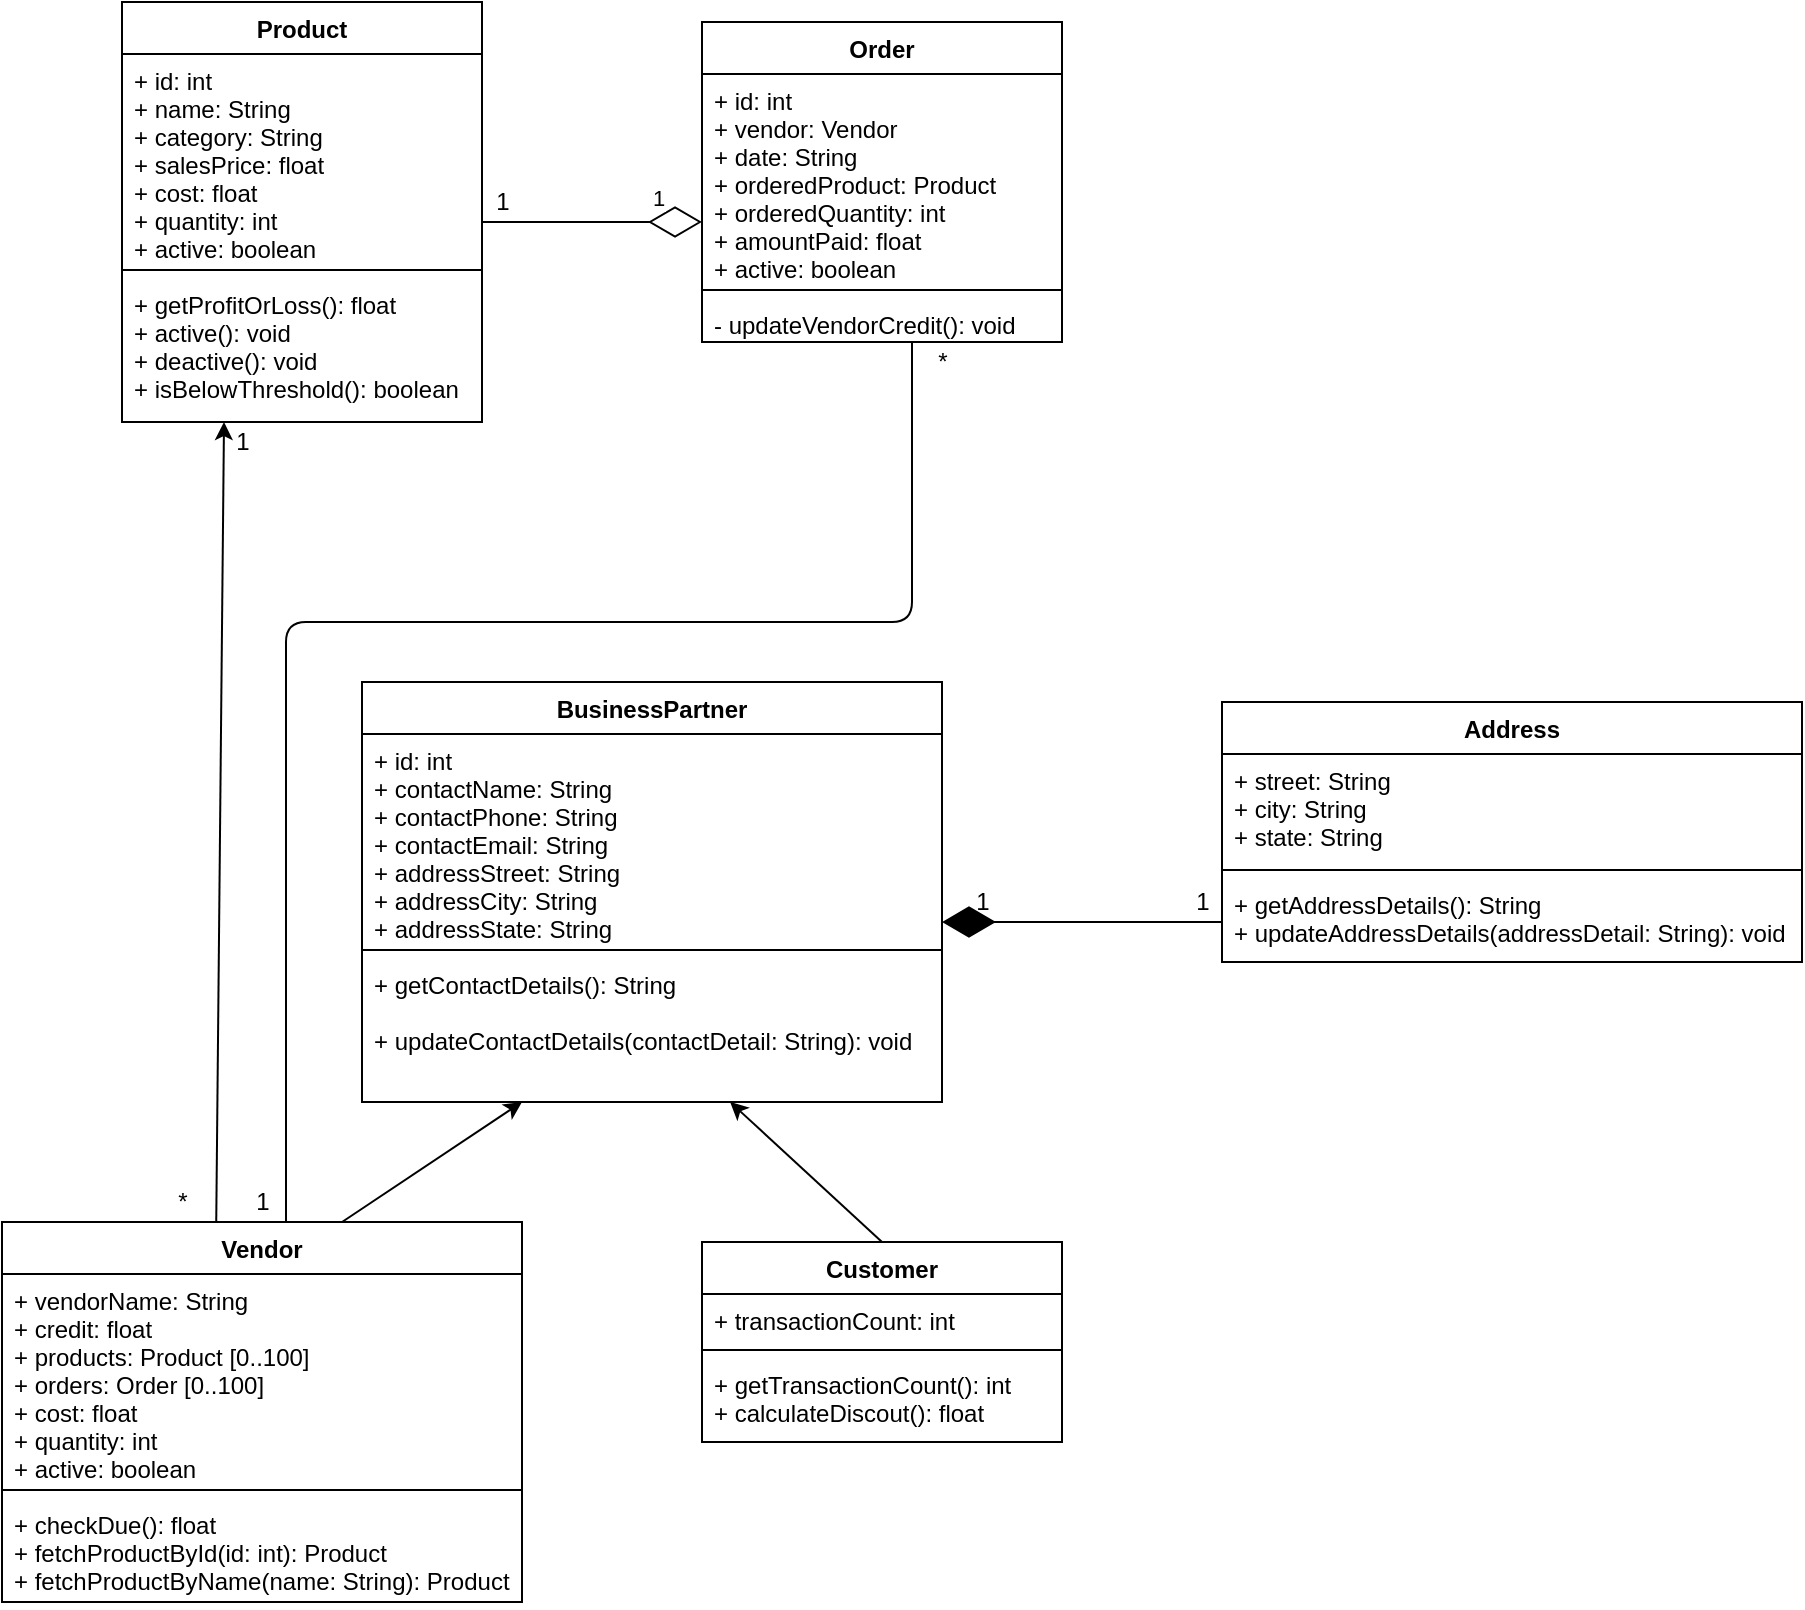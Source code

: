 <mxfile version="13.9.6" type="github">
  <diagram id="Sxu4pXp09hELaXPSLeRT" name="Page-1">
    <mxGraphModel dx="1321" dy="588" grid="1" gridSize="10" guides="1" tooltips="1" connect="1" arrows="1" fold="1" page="1" pageScale="1" pageWidth="850" pageHeight="1100" math="0" shadow="0">
      <root>
        <mxCell id="0" />
        <mxCell id="1" parent="0" />
        <mxCell id="JrEcrLvlnjna0W5F3_U9-2" value="Product" style="swimlane;fontStyle=1;align=center;verticalAlign=top;childLayout=stackLayout;horizontal=1;startSize=26;horizontalStack=0;resizeParent=1;resizeParentMax=0;resizeLast=0;collapsible=1;marginBottom=0;" vertex="1" parent="1">
          <mxGeometry x="100" y="90" width="180" height="210" as="geometry">
            <mxRectangle x="100" y="90" width="100" height="26" as="alternateBounds" />
          </mxGeometry>
        </mxCell>
        <mxCell id="JrEcrLvlnjna0W5F3_U9-8" value="+ id: int&#xa;+ name: String&#xa;+ category: String&#xa;+ salesPrice: float&#xa;+ cost: float&#xa;+ quantity: int&#xa;+ active: boolean" style="text;strokeColor=none;fillColor=none;align=left;verticalAlign=top;spacingLeft=4;spacingRight=4;overflow=hidden;rotatable=0;points=[[0,0.5],[1,0.5]];portConstraint=eastwest;" vertex="1" parent="JrEcrLvlnjna0W5F3_U9-2">
          <mxGeometry y="26" width="180" height="104" as="geometry" />
        </mxCell>
        <mxCell id="JrEcrLvlnjna0W5F3_U9-4" value="" style="line;strokeWidth=1;fillColor=none;align=left;verticalAlign=middle;spacingTop=-1;spacingLeft=3;spacingRight=3;rotatable=0;labelPosition=right;points=[];portConstraint=eastwest;" vertex="1" parent="JrEcrLvlnjna0W5F3_U9-2">
          <mxGeometry y="130" width="180" height="8" as="geometry" />
        </mxCell>
        <mxCell id="JrEcrLvlnjna0W5F3_U9-7" value="+ getProfitOrLoss(): float&#xa;+ active(): void&#xa;+ deactive(): void&#xa;+ isBelowThreshold(): boolean" style="text;strokeColor=none;fillColor=none;align=left;verticalAlign=top;spacingLeft=4;spacingRight=4;overflow=hidden;rotatable=0;points=[[0,0.5],[1,0.5]];portConstraint=eastwest;" vertex="1" parent="JrEcrLvlnjna0W5F3_U9-2">
          <mxGeometry y="138" width="180" height="72" as="geometry" />
        </mxCell>
        <mxCell id="JrEcrLvlnjna0W5F3_U9-11" value="Order" style="swimlane;fontStyle=1;align=center;verticalAlign=top;childLayout=stackLayout;horizontal=1;startSize=26;horizontalStack=0;resizeParent=1;resizeParentMax=0;resizeLast=0;collapsible=1;marginBottom=0;" vertex="1" parent="1">
          <mxGeometry x="390" y="100" width="180" height="160" as="geometry">
            <mxRectangle x="100" y="90" width="100" height="26" as="alternateBounds" />
          </mxGeometry>
        </mxCell>
        <mxCell id="JrEcrLvlnjna0W5F3_U9-12" value="+ id: int&#xa;+ vendor: Vendor&#xa;+ date: String&#xa;+ orderedProduct: Product&#xa;+ orderedQuantity: int&#xa;+ amountPaid: float&#xa;+ active: boolean" style="text;strokeColor=none;fillColor=none;align=left;verticalAlign=top;spacingLeft=4;spacingRight=4;overflow=hidden;rotatable=0;points=[[0,0.5],[1,0.5]];portConstraint=eastwest;" vertex="1" parent="JrEcrLvlnjna0W5F3_U9-11">
          <mxGeometry y="26" width="180" height="104" as="geometry" />
        </mxCell>
        <mxCell id="JrEcrLvlnjna0W5F3_U9-13" value="" style="line;strokeWidth=1;fillColor=none;align=left;verticalAlign=middle;spacingTop=-1;spacingLeft=3;spacingRight=3;rotatable=0;labelPosition=right;points=[];portConstraint=eastwest;" vertex="1" parent="JrEcrLvlnjna0W5F3_U9-11">
          <mxGeometry y="130" width="180" height="8" as="geometry" />
        </mxCell>
        <mxCell id="JrEcrLvlnjna0W5F3_U9-14" value="- updateVendorCredit(): void" style="text;strokeColor=none;fillColor=none;align=left;verticalAlign=top;spacingLeft=4;spacingRight=4;overflow=hidden;rotatable=0;points=[[0,0.5],[1,0.5]];portConstraint=eastwest;" vertex="1" parent="JrEcrLvlnjna0W5F3_U9-11">
          <mxGeometry y="138" width="180" height="22" as="geometry" />
        </mxCell>
        <mxCell id="JrEcrLvlnjna0W5F3_U9-15" value="Vendor" style="swimlane;fontStyle=1;align=center;verticalAlign=top;childLayout=stackLayout;horizontal=1;startSize=26;horizontalStack=0;resizeParent=1;resizeParentMax=0;resizeLast=0;collapsible=1;marginBottom=0;" vertex="1" parent="1">
          <mxGeometry x="40" y="700" width="260" height="190" as="geometry">
            <mxRectangle x="100" y="90" width="100" height="26" as="alternateBounds" />
          </mxGeometry>
        </mxCell>
        <mxCell id="JrEcrLvlnjna0W5F3_U9-16" value="+ vendorName: String&#xa;+ credit: float&#xa;+ products: Product [0..100]&#xa;+ orders: Order [0..100]&#xa;+ cost: float&#xa;+ quantity: int&#xa;+ active: boolean" style="text;strokeColor=none;fillColor=none;align=left;verticalAlign=top;spacingLeft=4;spacingRight=4;overflow=hidden;rotatable=0;points=[[0,0.5],[1,0.5]];portConstraint=eastwest;" vertex="1" parent="JrEcrLvlnjna0W5F3_U9-15">
          <mxGeometry y="26" width="260" height="104" as="geometry" />
        </mxCell>
        <mxCell id="JrEcrLvlnjna0W5F3_U9-17" value="" style="line;strokeWidth=1;fillColor=none;align=left;verticalAlign=middle;spacingTop=-1;spacingLeft=3;spacingRight=3;rotatable=0;labelPosition=right;points=[];portConstraint=eastwest;" vertex="1" parent="JrEcrLvlnjna0W5F3_U9-15">
          <mxGeometry y="130" width="260" height="8" as="geometry" />
        </mxCell>
        <mxCell id="JrEcrLvlnjna0W5F3_U9-18" value="+ checkDue(): float&#xa;+ fetchProductById(id: int): Product&#xa;+ fetchProductByName(name: String): Product" style="text;strokeColor=none;fillColor=none;align=left;verticalAlign=top;spacingLeft=4;spacingRight=4;overflow=hidden;rotatable=0;points=[[0,0.5],[1,0.5]];portConstraint=eastwest;" vertex="1" parent="JrEcrLvlnjna0W5F3_U9-15">
          <mxGeometry y="138" width="260" height="52" as="geometry" />
        </mxCell>
        <mxCell id="JrEcrLvlnjna0W5F3_U9-19" value="Address" style="swimlane;fontStyle=1;align=center;verticalAlign=top;childLayout=stackLayout;horizontal=1;startSize=26;horizontalStack=0;resizeParent=1;resizeParentMax=0;resizeLast=0;collapsible=1;marginBottom=0;" vertex="1" parent="1">
          <mxGeometry x="650" y="440" width="290" height="130" as="geometry">
            <mxRectangle x="100" y="90" width="100" height="26" as="alternateBounds" />
          </mxGeometry>
        </mxCell>
        <mxCell id="JrEcrLvlnjna0W5F3_U9-20" value="+ street: String&#xa;+ city: String&#xa;+ state: String" style="text;strokeColor=none;fillColor=none;align=left;verticalAlign=top;spacingLeft=4;spacingRight=4;overflow=hidden;rotatable=0;points=[[0,0.5],[1,0.5]];portConstraint=eastwest;" vertex="1" parent="JrEcrLvlnjna0W5F3_U9-19">
          <mxGeometry y="26" width="290" height="54" as="geometry" />
        </mxCell>
        <mxCell id="JrEcrLvlnjna0W5F3_U9-21" value="" style="line;strokeWidth=1;fillColor=none;align=left;verticalAlign=middle;spacingTop=-1;spacingLeft=3;spacingRight=3;rotatable=0;labelPosition=right;points=[];portConstraint=eastwest;" vertex="1" parent="JrEcrLvlnjna0W5F3_U9-19">
          <mxGeometry y="80" width="290" height="8" as="geometry" />
        </mxCell>
        <mxCell id="JrEcrLvlnjna0W5F3_U9-22" value="+ getAddressDetails(): String&#xa;+ updateAddressDetails(addressDetail: String): void" style="text;strokeColor=none;fillColor=none;align=left;verticalAlign=top;spacingLeft=4;spacingRight=4;overflow=hidden;rotatable=0;points=[[0,0.5],[1,0.5]];portConstraint=eastwest;" vertex="1" parent="JrEcrLvlnjna0W5F3_U9-19">
          <mxGeometry y="88" width="290" height="42" as="geometry" />
        </mxCell>
        <mxCell id="JrEcrLvlnjna0W5F3_U9-23" value="BusinessPartner" style="swimlane;fontStyle=1;align=center;verticalAlign=top;childLayout=stackLayout;horizontal=1;startSize=26;horizontalStack=0;resizeParent=1;resizeParentMax=0;resizeLast=0;collapsible=1;marginBottom=0;" vertex="1" parent="1">
          <mxGeometry x="220" y="430" width="290" height="210" as="geometry">
            <mxRectangle x="100" y="90" width="100" height="26" as="alternateBounds" />
          </mxGeometry>
        </mxCell>
        <mxCell id="JrEcrLvlnjna0W5F3_U9-24" value="+ id: int&#xa;+ contactName: String&#xa;+ contactPhone: String&#xa;+ contactEmail: String&#xa;+ addressStreet: String&#xa;+ addressCity: String&#xa;+ addressState: String" style="text;strokeColor=none;fillColor=none;align=left;verticalAlign=top;spacingLeft=4;spacingRight=4;overflow=hidden;rotatable=0;points=[[0,0.5],[1,0.5]];portConstraint=eastwest;" vertex="1" parent="JrEcrLvlnjna0W5F3_U9-23">
          <mxGeometry y="26" width="290" height="104" as="geometry" />
        </mxCell>
        <mxCell id="JrEcrLvlnjna0W5F3_U9-25" value="" style="line;strokeWidth=1;fillColor=none;align=left;verticalAlign=middle;spacingTop=-1;spacingLeft=3;spacingRight=3;rotatable=0;labelPosition=right;points=[];portConstraint=eastwest;" vertex="1" parent="JrEcrLvlnjna0W5F3_U9-23">
          <mxGeometry y="130" width="290" height="8" as="geometry" />
        </mxCell>
        <mxCell id="JrEcrLvlnjna0W5F3_U9-26" value="+ getContactDetails(): String&#xa;&#xa;+ updateContactDetails(contactDetail: String): void&#xa;" style="text;strokeColor=none;fillColor=none;align=left;verticalAlign=top;spacingLeft=4;spacingRight=4;overflow=hidden;rotatable=0;points=[[0,0.5],[1,0.5]];portConstraint=eastwest;" vertex="1" parent="JrEcrLvlnjna0W5F3_U9-23">
          <mxGeometry y="138" width="290" height="72" as="geometry" />
        </mxCell>
        <mxCell id="JrEcrLvlnjna0W5F3_U9-27" value="" style="endArrow=diamondThin;endFill=0;endSize=24;html=1;" edge="1" parent="1">
          <mxGeometry width="160" relative="1" as="geometry">
            <mxPoint x="280" y="200" as="sourcePoint" />
            <mxPoint x="390" y="200" as="targetPoint" />
          </mxGeometry>
        </mxCell>
        <mxCell id="JrEcrLvlnjna0W5F3_U9-29" value="1" style="edgeLabel;html=1;align=center;verticalAlign=middle;resizable=0;points=[];" vertex="1" connectable="0" parent="JrEcrLvlnjna0W5F3_U9-27">
          <mxGeometry x="0.6" y="12" relative="1" as="geometry">
            <mxPoint as="offset" />
          </mxGeometry>
        </mxCell>
        <mxCell id="JrEcrLvlnjna0W5F3_U9-28" value="1" style="text;html=1;align=center;verticalAlign=middle;resizable=0;points=[];autosize=1;" vertex="1" parent="1">
          <mxGeometry x="280" y="180" width="20" height="20" as="geometry" />
        </mxCell>
        <mxCell id="JrEcrLvlnjna0W5F3_U9-31" value="Customer" style="swimlane;fontStyle=1;align=center;verticalAlign=top;childLayout=stackLayout;horizontal=1;startSize=26;horizontalStack=0;resizeParent=1;resizeParentMax=0;resizeLast=0;collapsible=1;marginBottom=0;" vertex="1" parent="1">
          <mxGeometry x="390" y="710" width="180" height="100" as="geometry">
            <mxRectangle x="100" y="90" width="100" height="26" as="alternateBounds" />
          </mxGeometry>
        </mxCell>
        <mxCell id="JrEcrLvlnjna0W5F3_U9-32" value="+ transactionCount: int" style="text;strokeColor=none;fillColor=none;align=left;verticalAlign=top;spacingLeft=4;spacingRight=4;overflow=hidden;rotatable=0;points=[[0,0.5],[1,0.5]];portConstraint=eastwest;" vertex="1" parent="JrEcrLvlnjna0W5F3_U9-31">
          <mxGeometry y="26" width="180" height="24" as="geometry" />
        </mxCell>
        <mxCell id="JrEcrLvlnjna0W5F3_U9-33" value="" style="line;strokeWidth=1;fillColor=none;align=left;verticalAlign=middle;spacingTop=-1;spacingLeft=3;spacingRight=3;rotatable=0;labelPosition=right;points=[];portConstraint=eastwest;" vertex="1" parent="JrEcrLvlnjna0W5F3_U9-31">
          <mxGeometry y="50" width="180" height="8" as="geometry" />
        </mxCell>
        <mxCell id="JrEcrLvlnjna0W5F3_U9-34" value="+ getTransactionCount(): int&#xa;+ calculateDiscout(): float" style="text;strokeColor=none;fillColor=none;align=left;verticalAlign=top;spacingLeft=4;spacingRight=4;overflow=hidden;rotatable=0;points=[[0,0.5],[1,0.5]];portConstraint=eastwest;" vertex="1" parent="JrEcrLvlnjna0W5F3_U9-31">
          <mxGeometry y="58" width="180" height="42" as="geometry" />
        </mxCell>
        <mxCell id="JrEcrLvlnjna0W5F3_U9-35" value="" style="endArrow=diamondThin;endFill=1;endSize=24;html=1;" edge="1" parent="1">
          <mxGeometry width="160" relative="1" as="geometry">
            <mxPoint x="650" y="550" as="sourcePoint" />
            <mxPoint x="510" y="550" as="targetPoint" />
          </mxGeometry>
        </mxCell>
        <mxCell id="JrEcrLvlnjna0W5F3_U9-36" value="1" style="text;html=1;align=center;verticalAlign=middle;resizable=0;points=[];autosize=1;" vertex="1" parent="1">
          <mxGeometry x="630" y="530" width="20" height="20" as="geometry" />
        </mxCell>
        <mxCell id="JrEcrLvlnjna0W5F3_U9-37" value="1" style="text;html=1;align=center;verticalAlign=middle;resizable=0;points=[];autosize=1;" vertex="1" parent="1">
          <mxGeometry x="520" y="530" width="20" height="20" as="geometry" />
        </mxCell>
        <mxCell id="JrEcrLvlnjna0W5F3_U9-38" value="" style="endArrow=classic;html=1;exitX=0.654;exitY=0;exitDx=0;exitDy=0;exitPerimeter=0;" edge="1" parent="1" source="JrEcrLvlnjna0W5F3_U9-15">
          <mxGeometry width="50" height="50" relative="1" as="geometry">
            <mxPoint x="250" y="690" as="sourcePoint" />
            <mxPoint x="300" y="640" as="targetPoint" />
          </mxGeometry>
        </mxCell>
        <mxCell id="JrEcrLvlnjna0W5F3_U9-41" value="" style="endArrow=classic;html=1;exitX=0.5;exitY=0;exitDx=0;exitDy=0;" edge="1" parent="1" source="JrEcrLvlnjna0W5F3_U9-31" target="JrEcrLvlnjna0W5F3_U9-26">
          <mxGeometry width="50" height="50" relative="1" as="geometry">
            <mxPoint x="250.04" y="710" as="sourcePoint" />
            <mxPoint x="381" y="643" as="targetPoint" />
          </mxGeometry>
        </mxCell>
        <mxCell id="JrEcrLvlnjna0W5F3_U9-42" value="" style="endArrow=classic;html=1;exitX=0.412;exitY=-0.001;exitDx=0;exitDy=0;exitPerimeter=0;" edge="1" parent="1" source="JrEcrLvlnjna0W5F3_U9-15">
          <mxGeometry width="50" height="50" relative="1" as="geometry">
            <mxPoint x="220.04" y="710" as="sourcePoint" />
            <mxPoint x="151" y="300" as="targetPoint" />
          </mxGeometry>
        </mxCell>
        <mxCell id="JrEcrLvlnjna0W5F3_U9-43" value="" style="edgeStyle=elbowEdgeStyle;html=1;endArrow=none;elbow=vertical;" edge="1" parent="1">
          <mxGeometry width="160" relative="1" as="geometry">
            <mxPoint x="182" y="700" as="sourcePoint" />
            <mxPoint x="495" y="260" as="targetPoint" />
            <Array as="points">
              <mxPoint x="330" y="400" />
            </Array>
          </mxGeometry>
        </mxCell>
        <mxCell id="JrEcrLvlnjna0W5F3_U9-46" value="*" style="text;html=1;align=center;verticalAlign=middle;resizable=0;points=[];autosize=1;" vertex="1" parent="1">
          <mxGeometry x="500" y="260" width="20" height="20" as="geometry" />
        </mxCell>
        <mxCell id="JrEcrLvlnjna0W5F3_U9-47" value="1" style="text;html=1;align=center;verticalAlign=middle;resizable=0;points=[];autosize=1;" vertex="1" parent="1">
          <mxGeometry x="150" y="300" width="20" height="20" as="geometry" />
        </mxCell>
        <mxCell id="JrEcrLvlnjna0W5F3_U9-48" value="*" style="text;html=1;align=center;verticalAlign=middle;resizable=0;points=[];autosize=1;" vertex="1" parent="1">
          <mxGeometry x="120" y="680" width="20" height="20" as="geometry" />
        </mxCell>
        <mxCell id="JrEcrLvlnjna0W5F3_U9-50" value="1" style="text;html=1;align=center;verticalAlign=middle;resizable=0;points=[];autosize=1;" vertex="1" parent="1">
          <mxGeometry x="160" y="680" width="20" height="20" as="geometry" />
        </mxCell>
      </root>
    </mxGraphModel>
  </diagram>
</mxfile>
